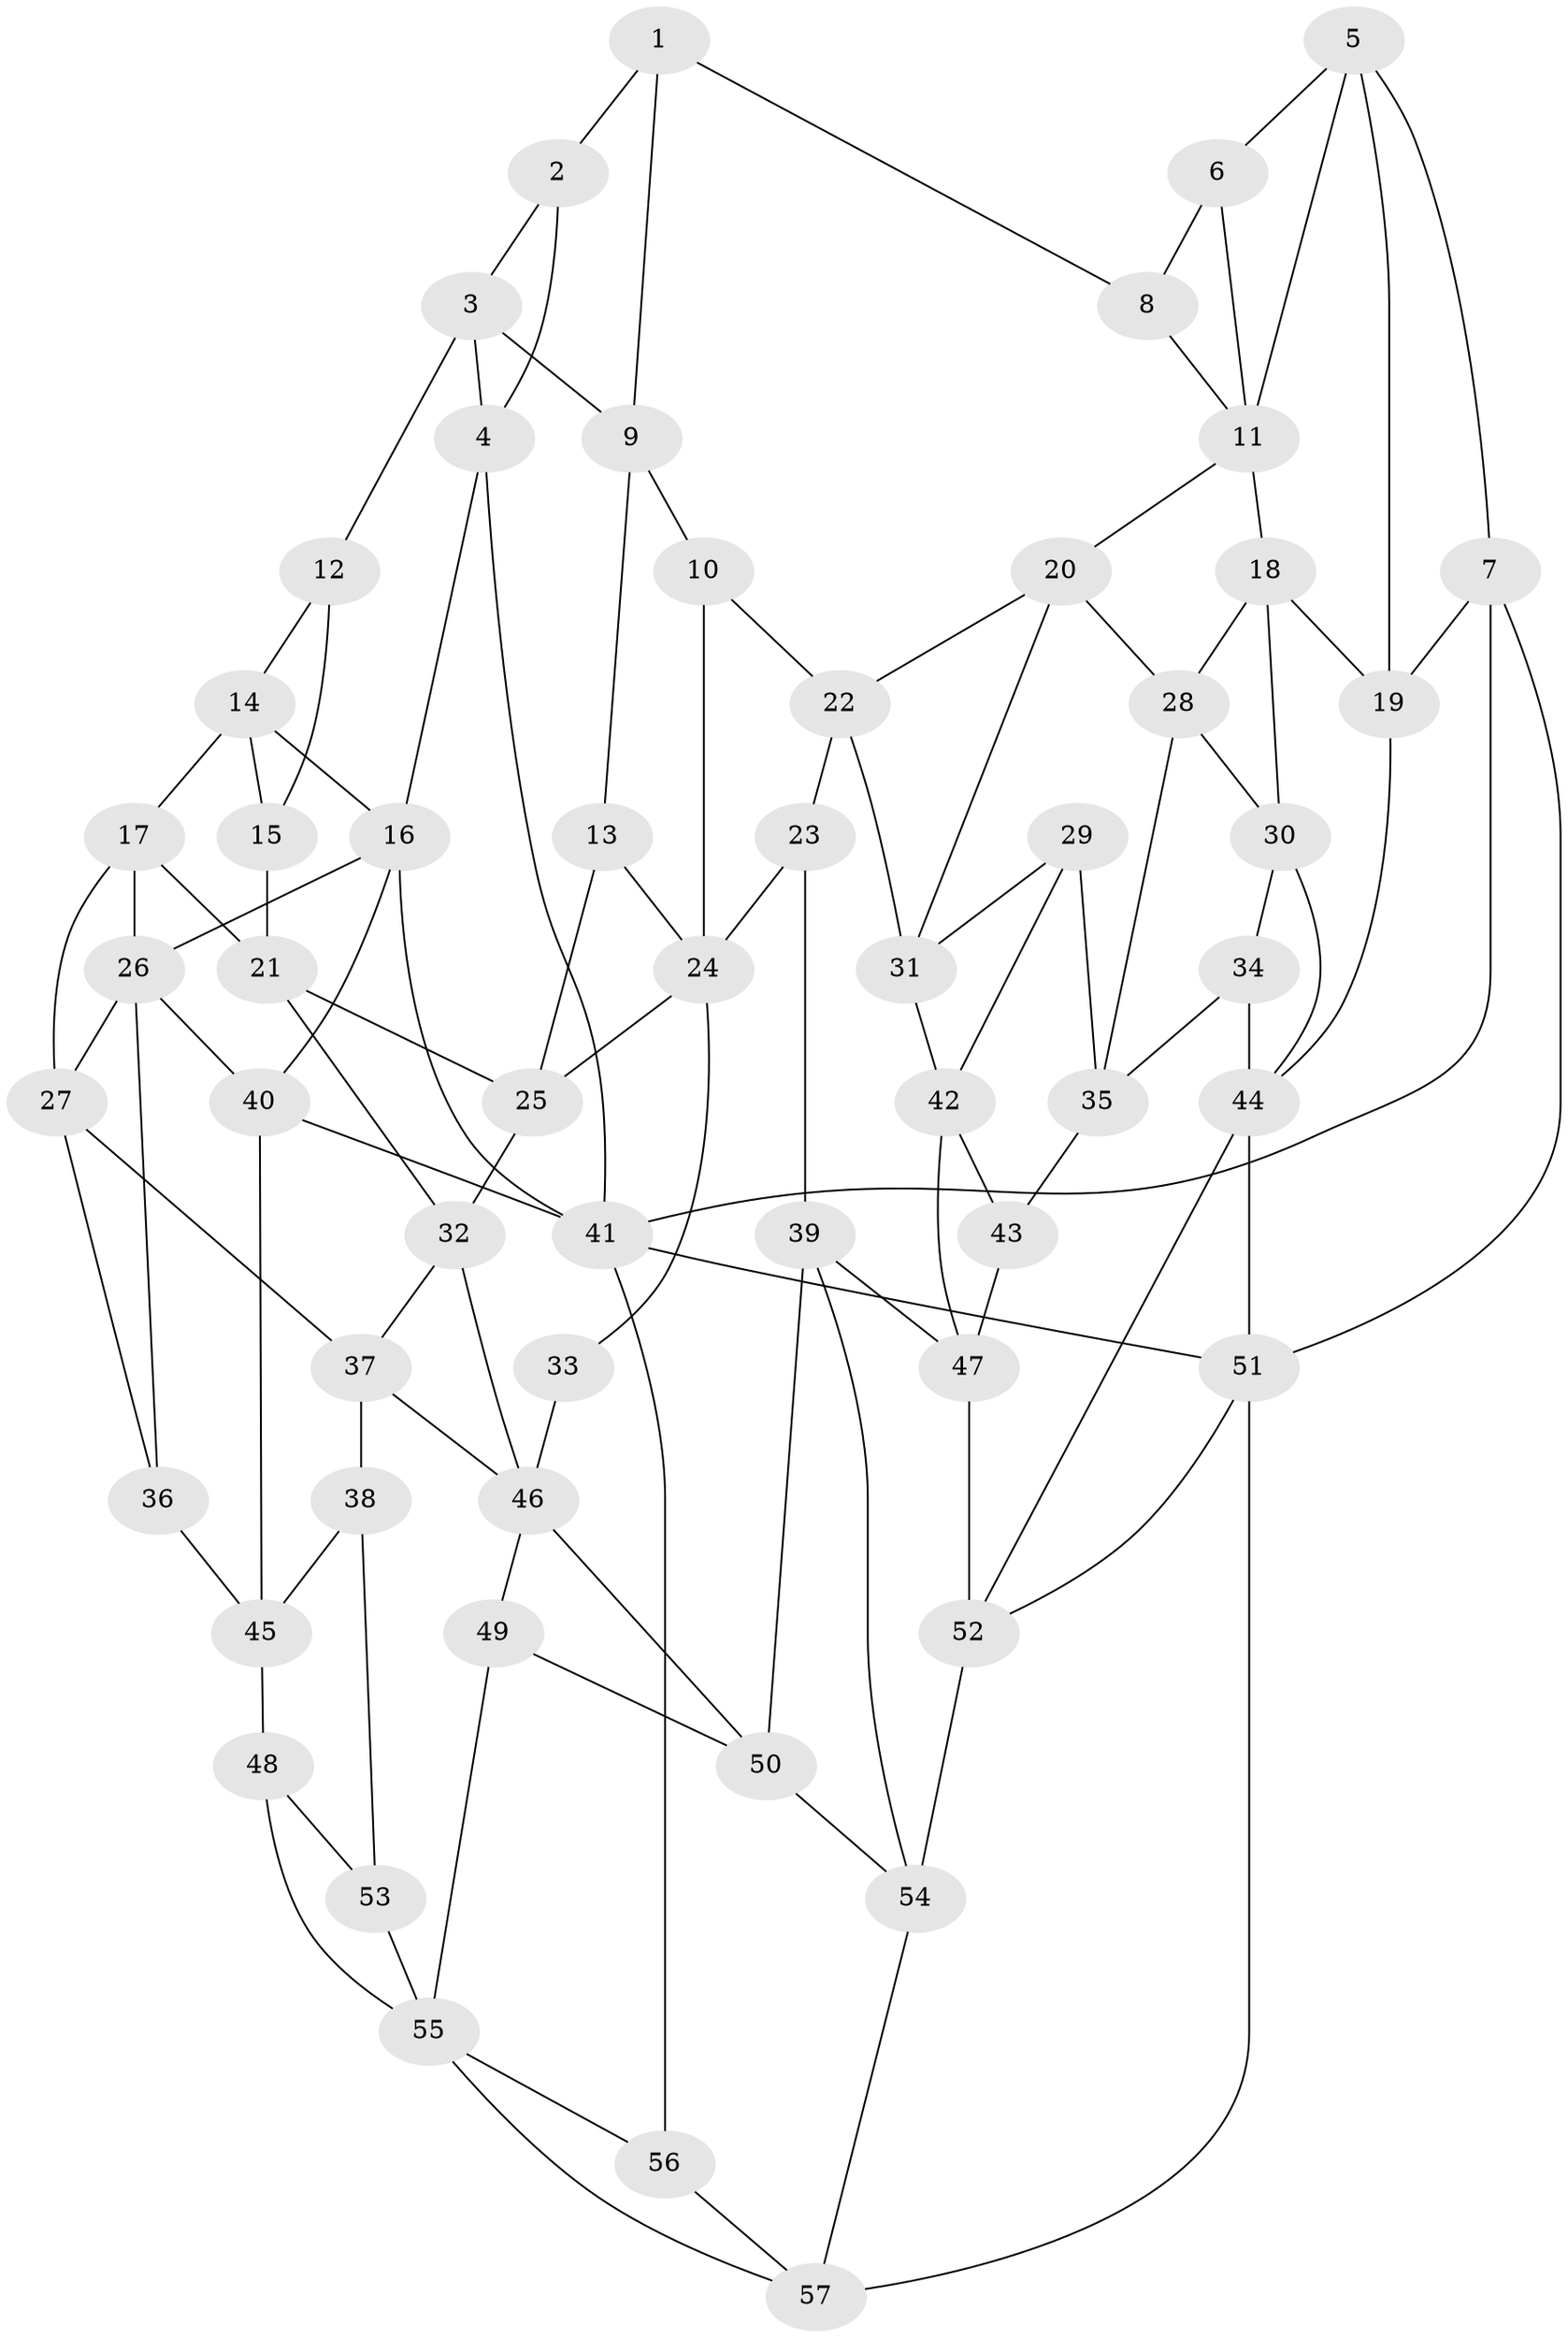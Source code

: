 // original degree distribution, {3: 0.014084507042253521, 4: 0.20422535211267606, 6: 0.19014084507042253, 5: 0.5915492957746479}
// Generated by graph-tools (version 1.1) at 2025/38/03/04/25 23:38:32]
// undirected, 57 vertices, 109 edges
graph export_dot {
  node [color=gray90,style=filled];
  1;
  2;
  3;
  4;
  5;
  6;
  7;
  8;
  9;
  10;
  11;
  12;
  13;
  14;
  15;
  16;
  17;
  18;
  19;
  20;
  21;
  22;
  23;
  24;
  25;
  26;
  27;
  28;
  29;
  30;
  31;
  32;
  33;
  34;
  35;
  36;
  37;
  38;
  39;
  40;
  41;
  42;
  43;
  44;
  45;
  46;
  47;
  48;
  49;
  50;
  51;
  52;
  53;
  54;
  55;
  56;
  57;
  1 -- 2 [weight=1.0];
  1 -- 8 [weight=1.0];
  1 -- 9 [weight=1.0];
  2 -- 3 [weight=1.0];
  2 -- 4 [weight=1.0];
  3 -- 4 [weight=1.0];
  3 -- 9 [weight=1.0];
  3 -- 12 [weight=1.0];
  4 -- 16 [weight=1.0];
  4 -- 41 [weight=1.0];
  5 -- 6 [weight=2.0];
  5 -- 7 [weight=2.0];
  5 -- 11 [weight=1.0];
  5 -- 19 [weight=1.0];
  6 -- 8 [weight=2.0];
  6 -- 11 [weight=1.0];
  7 -- 19 [weight=1.0];
  7 -- 41 [weight=1.0];
  7 -- 51 [weight=1.0];
  8 -- 11 [weight=1.0];
  9 -- 10 [weight=1.0];
  9 -- 13 [weight=1.0];
  10 -- 22 [weight=1.0];
  10 -- 24 [weight=1.0];
  11 -- 18 [weight=1.0];
  11 -- 20 [weight=1.0];
  12 -- 14 [weight=1.0];
  12 -- 15 [weight=1.0];
  13 -- 24 [weight=1.0];
  13 -- 25 [weight=1.0];
  14 -- 15 [weight=1.0];
  14 -- 16 [weight=1.0];
  14 -- 17 [weight=1.0];
  15 -- 21 [weight=2.0];
  16 -- 26 [weight=1.0];
  16 -- 40 [weight=1.0];
  16 -- 41 [weight=1.0];
  17 -- 21 [weight=1.0];
  17 -- 26 [weight=1.0];
  17 -- 27 [weight=1.0];
  18 -- 19 [weight=1.0];
  18 -- 28 [weight=1.0];
  18 -- 30 [weight=1.0];
  19 -- 44 [weight=1.0];
  20 -- 22 [weight=1.0];
  20 -- 28 [weight=1.0];
  20 -- 31 [weight=1.0];
  21 -- 25 [weight=1.0];
  21 -- 32 [weight=1.0];
  22 -- 23 [weight=1.0];
  22 -- 31 [weight=1.0];
  23 -- 24 [weight=1.0];
  23 -- 39 [weight=1.0];
  24 -- 25 [weight=1.0];
  24 -- 33 [weight=2.0];
  25 -- 32 [weight=1.0];
  26 -- 27 [weight=1.0];
  26 -- 36 [weight=1.0];
  26 -- 40 [weight=2.0];
  27 -- 36 [weight=1.0];
  27 -- 37 [weight=1.0];
  28 -- 30 [weight=1.0];
  28 -- 35 [weight=1.0];
  29 -- 31 [weight=1.0];
  29 -- 35 [weight=1.0];
  29 -- 42 [weight=1.0];
  30 -- 34 [weight=1.0];
  30 -- 44 [weight=1.0];
  31 -- 42 [weight=1.0];
  32 -- 37 [weight=1.0];
  32 -- 46 [weight=1.0];
  33 -- 46 [weight=2.0];
  34 -- 35 [weight=1.0];
  34 -- 44 [weight=1.0];
  35 -- 43 [weight=1.0];
  36 -- 45 [weight=2.0];
  37 -- 38 [weight=1.0];
  37 -- 46 [weight=1.0];
  38 -- 45 [weight=1.0];
  38 -- 53 [weight=1.0];
  39 -- 47 [weight=1.0];
  39 -- 50 [weight=1.0];
  39 -- 54 [weight=1.0];
  40 -- 41 [weight=1.0];
  40 -- 45 [weight=1.0];
  41 -- 51 [weight=1.0];
  41 -- 56 [weight=1.0];
  42 -- 43 [weight=1.0];
  42 -- 47 [weight=1.0];
  43 -- 47 [weight=1.0];
  44 -- 51 [weight=1.0];
  44 -- 52 [weight=1.0];
  45 -- 48 [weight=2.0];
  46 -- 49 [weight=1.0];
  46 -- 50 [weight=1.0];
  47 -- 52 [weight=1.0];
  48 -- 53 [weight=1.0];
  48 -- 55 [weight=1.0];
  49 -- 50 [weight=1.0];
  49 -- 55 [weight=1.0];
  50 -- 54 [weight=1.0];
  51 -- 52 [weight=1.0];
  51 -- 57 [weight=1.0];
  52 -- 54 [weight=3.0];
  53 -- 55 [weight=2.0];
  54 -- 57 [weight=1.0];
  55 -- 56 [weight=1.0];
  55 -- 57 [weight=1.0];
  56 -- 57 [weight=1.0];
}

